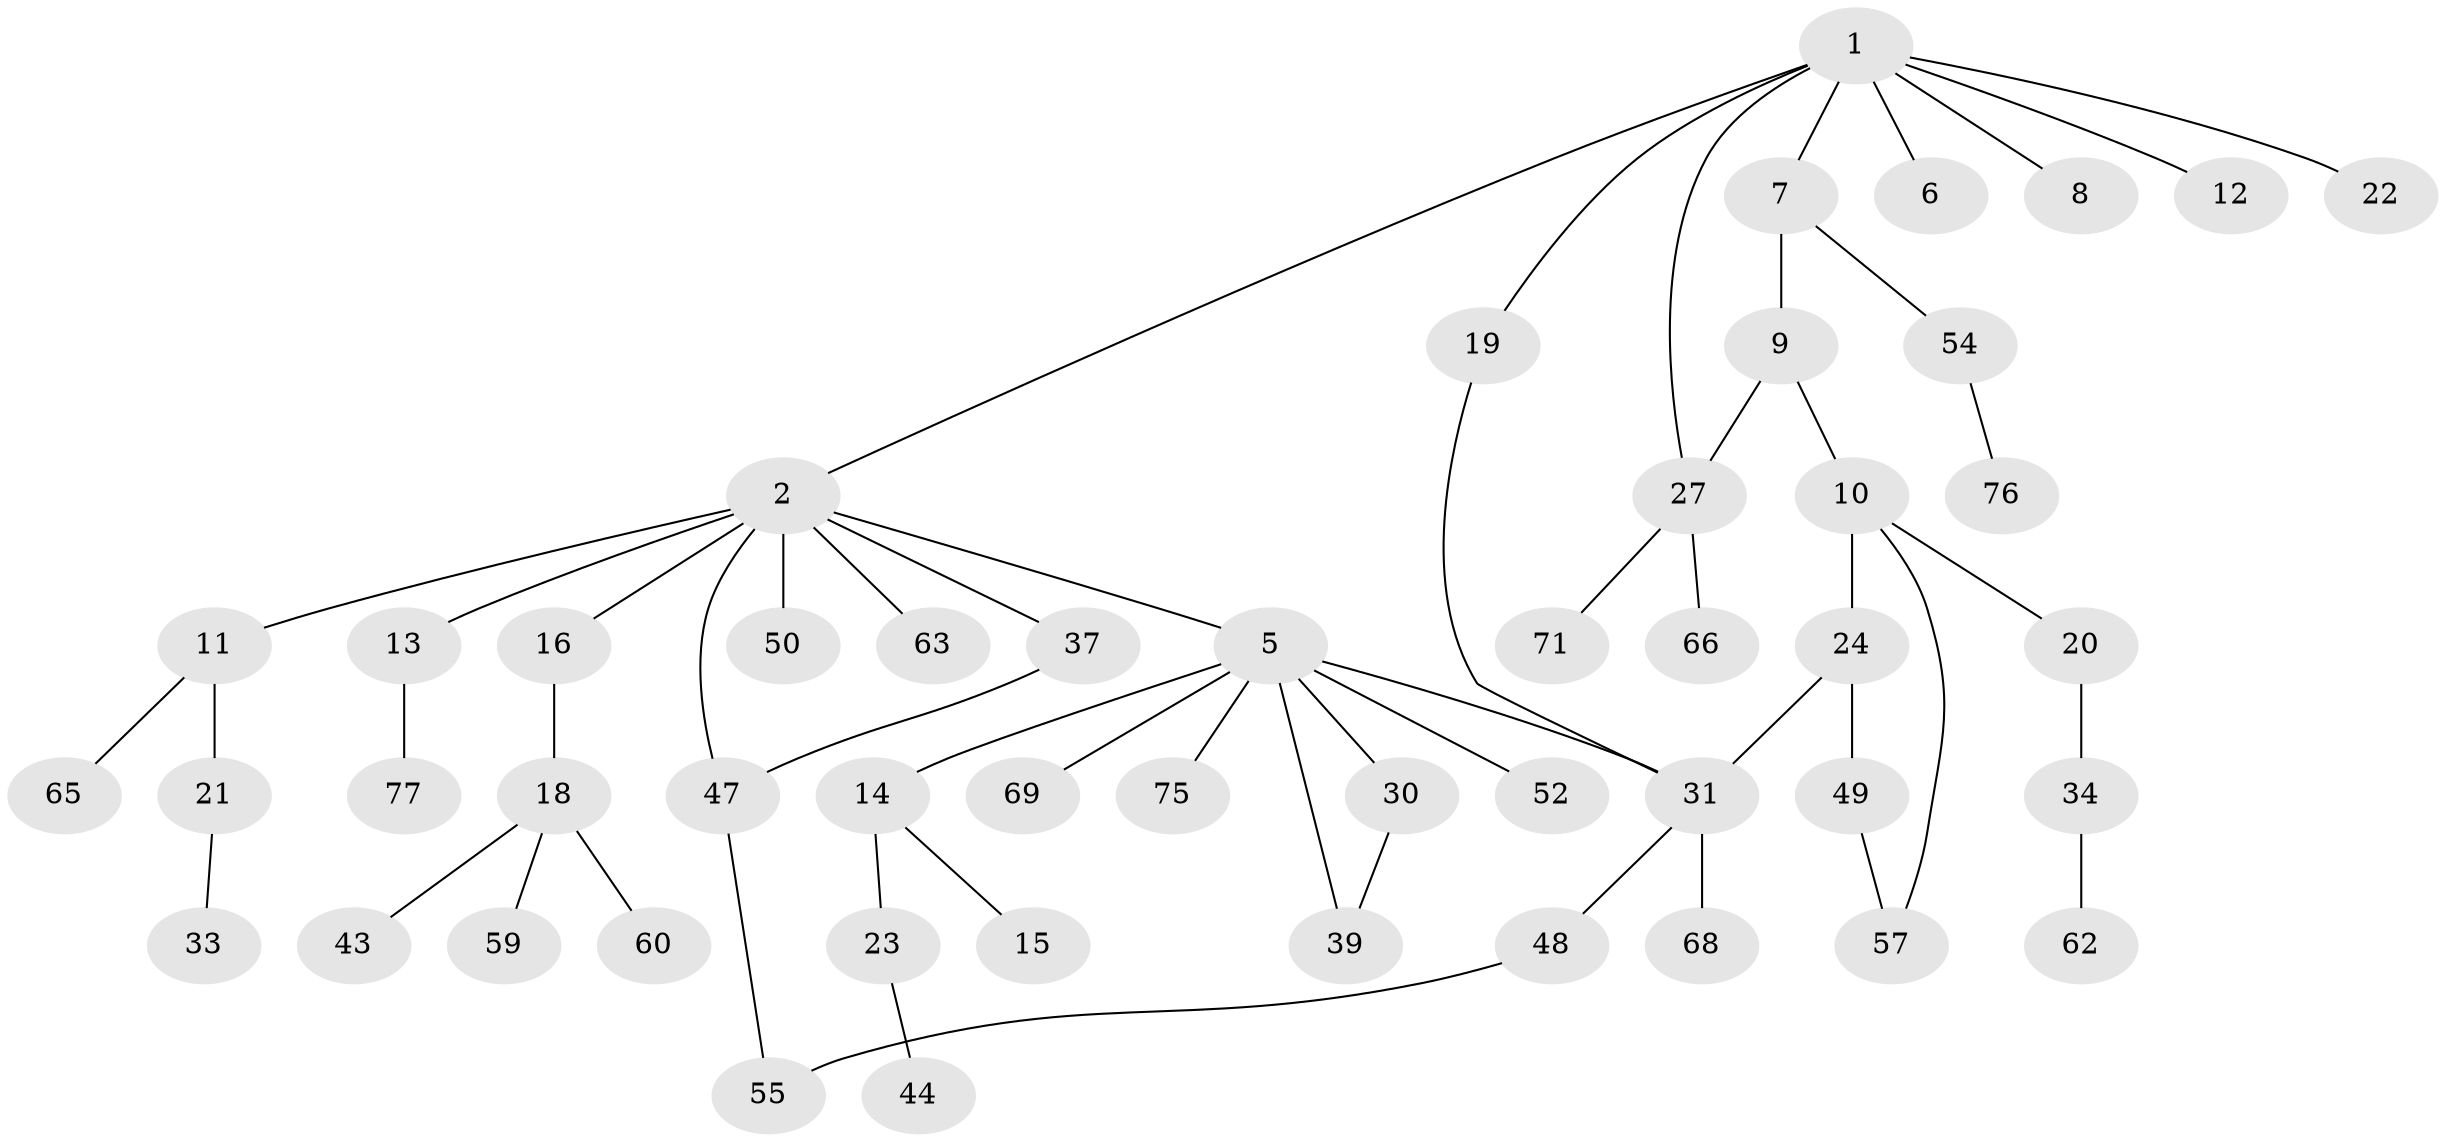 // original degree distribution, {4: 0.0759493670886076, 7: 0.012658227848101266, 6: 0.02531645569620253, 1: 0.4050632911392405, 3: 0.20253164556962025, 2: 0.26582278481012656, 5: 0.012658227848101266}
// Generated by graph-tools (version 1.1) at 2025/10/02/27/25 16:10:55]
// undirected, 50 vertices, 56 edges
graph export_dot {
graph [start="1"]
  node [color=gray90,style=filled];
  1 [super="+4"];
  2 [super="+3"];
  5 [super="+26"];
  6;
  7;
  8 [super="+78"];
  9 [super="+28"];
  10 [super="+17"];
  11;
  12;
  13 [super="+32"];
  14 [super="+25"];
  15 [super="+35"];
  16;
  18 [super="+29"];
  19;
  20 [super="+72"];
  21 [super="+36"];
  22 [super="+61"];
  23 [super="+73"];
  24 [super="+38"];
  27 [super="+56"];
  30 [super="+45"];
  31 [super="+42"];
  33 [super="+46"];
  34 [super="+41"];
  37 [super="+53"];
  39 [super="+40"];
  43;
  44;
  47 [super="+51"];
  48;
  49;
  50;
  52;
  54 [super="+58"];
  55 [super="+64"];
  57 [super="+74"];
  59 [super="+67"];
  60;
  62;
  63;
  65;
  66 [super="+70"];
  68;
  69;
  71;
  75;
  76 [super="+79"];
  77;
  1 -- 2;
  1 -- 6;
  1 -- 12;
  1 -- 19;
  1 -- 22;
  1 -- 7;
  1 -- 8;
  1 -- 27;
  2 -- 11;
  2 -- 16;
  2 -- 47;
  2 -- 50;
  2 -- 63;
  2 -- 5;
  2 -- 37;
  2 -- 13;
  5 -- 14;
  5 -- 52;
  5 -- 69;
  5 -- 39;
  5 -- 75;
  5 -- 30;
  5 -- 31;
  7 -- 9;
  7 -- 54;
  9 -- 10;
  9 -- 27;
  10 -- 24;
  10 -- 20;
  10 -- 57;
  11 -- 21;
  11 -- 65;
  13 -- 77;
  14 -- 15;
  14 -- 23;
  16 -- 18;
  18 -- 43;
  18 -- 59;
  18 -- 60;
  19 -- 31;
  20 -- 34;
  21 -- 33;
  23 -- 44;
  24 -- 49;
  24 -- 31;
  27 -- 66;
  27 -- 71;
  30 -- 39;
  31 -- 48;
  31 -- 68;
  34 -- 62;
  37 -- 47;
  47 -- 55;
  48 -- 55;
  49 -- 57;
  54 -- 76;
}
